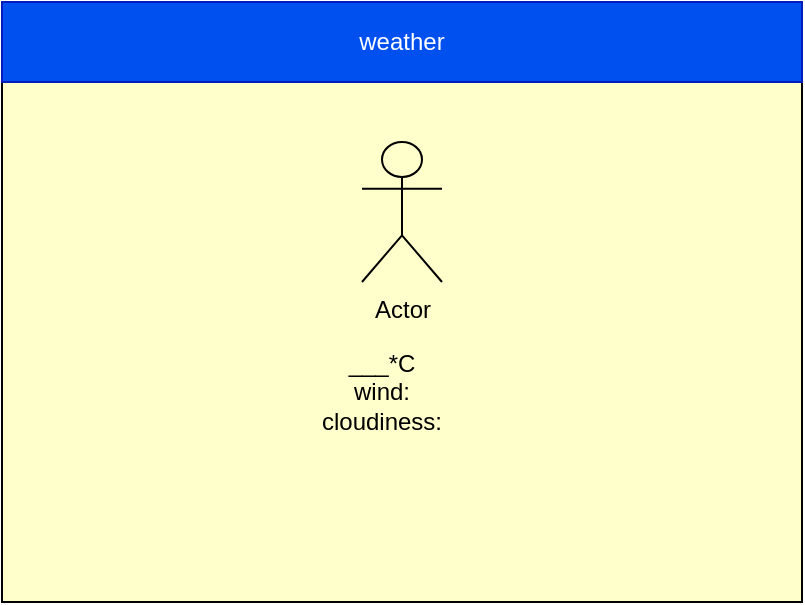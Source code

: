 <mxfile>
    <diagram id="pIaEtrtLPv3HG8r1JEND" name="Page-1">
        <mxGraphModel dx="520" dy="475" grid="1" gridSize="10" guides="1" tooltips="1" connect="1" arrows="1" fold="1" page="1" pageScale="1" pageWidth="850" pageHeight="1100" math="0" shadow="0">
            <root>
                <mxCell id="0"/>
                <mxCell id="1" parent="0"/>
                <mxCell id="2" value="" style="rounded=0;whiteSpace=wrap;html=1;fillColor=#FFFFCC;" parent="1" vertex="1">
                    <mxGeometry x="80" y="80" width="400" height="300" as="geometry"/>
                </mxCell>
                <mxCell id="3" value="weather" style="rounded=0;whiteSpace=wrap;html=1;fillColor=#0050ef;fontColor=#ffffff;strokeColor=#001DBC;" parent="1" vertex="1">
                    <mxGeometry x="80" y="80" width="400" height="40" as="geometry"/>
                </mxCell>
                <mxCell id="6" value="Actor" style="shape=umlActor;verticalLabelPosition=bottom;verticalAlign=top;html=1;outlineConnect=0;fillColor=#FFFFCC;strokeColor=#000000;" vertex="1" parent="1">
                    <mxGeometry x="260" y="150" width="40" height="70" as="geometry"/>
                </mxCell>
                <mxCell id="7" value="___*C&lt;br&gt;wind:&lt;br&gt;cloudiness:" style="text;html=1;strokeColor=none;fillColor=none;align=center;verticalAlign=middle;whiteSpace=wrap;rounded=0;fontColor=#000000;" vertex="1" parent="1">
                    <mxGeometry x="240" y="260" width="60" height="30" as="geometry"/>
                </mxCell>
            </root>
        </mxGraphModel>
    </diagram>
</mxfile>